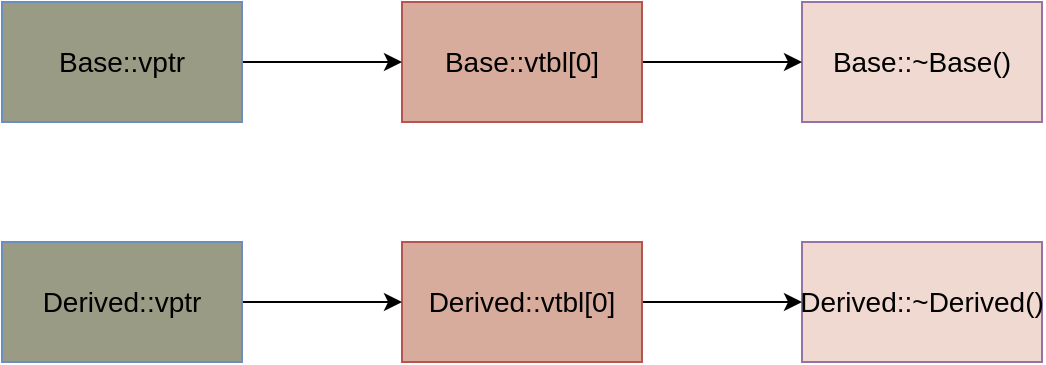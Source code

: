 <mxfile version="14.0.0" type="github" pages="3">
  <diagram id="Zqv8tzafvvCmvZJoMrQ2" name="Page-1">
    <mxGraphModel dx="813" dy="422" grid="1" gridSize="10" guides="1" tooltips="1" connect="1" arrows="1" fold="1" page="1" pageScale="1" pageWidth="827" pageHeight="1169" math="0" shadow="0">
      <root>
        <mxCell id="0" />
        <mxCell id="1" parent="0" />
        <mxCell id="StN1zPJZRJW9Vo9l14yQ-1" value="&lt;font style=&quot;font-size: 14px&quot;&gt;Base::~Base()&lt;/font&gt;" style="rounded=0;whiteSpace=wrap;html=1;strokeColor=#9673a6;fillColor=#EFD9D1;" vertex="1" parent="1">
          <mxGeometry x="680" y="100" width="120" height="60" as="geometry" />
        </mxCell>
        <mxCell id="StN1zPJZRJW9Vo9l14yQ-3" style="edgeStyle=orthogonalEdgeStyle;rounded=0;orthogonalLoop=1;jettySize=auto;html=1;exitX=1;exitY=0.5;exitDx=0;exitDy=0;" edge="1" parent="1" source="StN1zPJZRJW9Vo9l14yQ-2" target="StN1zPJZRJW9Vo9l14yQ-1">
          <mxGeometry relative="1" as="geometry" />
        </mxCell>
        <mxCell id="StN1zPJZRJW9Vo9l14yQ-2" value="&lt;font style=&quot;font-size: 14px&quot;&gt;Base::vtbl[0]&lt;/font&gt;" style="rounded=0;whiteSpace=wrap;html=1;strokeColor=#b85450;fillColor=#D8AC9C;" vertex="1" parent="1">
          <mxGeometry x="480" y="100" width="120" height="60" as="geometry" />
        </mxCell>
        <mxCell id="StN1zPJZRJW9Vo9l14yQ-5" style="edgeStyle=orthogonalEdgeStyle;rounded=0;orthogonalLoop=1;jettySize=auto;html=1;exitX=1;exitY=0.5;exitDx=0;exitDy=0;entryX=0;entryY=0.5;entryDx=0;entryDy=0;" edge="1" parent="1" source="StN1zPJZRJW9Vo9l14yQ-4" target="StN1zPJZRJW9Vo9l14yQ-2">
          <mxGeometry relative="1" as="geometry" />
        </mxCell>
        <mxCell id="StN1zPJZRJW9Vo9l14yQ-4" value="&lt;font style=&quot;font-size: 14px&quot;&gt;Base::vptr&lt;/font&gt;" style="rounded=0;whiteSpace=wrap;html=1;strokeColor=#6c8ebf;fillColor=#999B84;" vertex="1" parent="1">
          <mxGeometry x="280" y="100" width="120" height="60" as="geometry" />
        </mxCell>
        <mxCell id="StN1zPJZRJW9Vo9l14yQ-6" value="&lt;font style=&quot;font-size: 14px&quot;&gt;Derived::~Derived()&lt;/font&gt;" style="rounded=0;whiteSpace=wrap;html=1;strokeColor=#9673a6;fillColor=#EFD9D1;" vertex="1" parent="1">
          <mxGeometry x="680" y="220" width="120" height="60" as="geometry" />
        </mxCell>
        <mxCell id="StN1zPJZRJW9Vo9l14yQ-7" style="edgeStyle=orthogonalEdgeStyle;rounded=0;orthogonalLoop=1;jettySize=auto;html=1;exitX=1;exitY=0.5;exitDx=0;exitDy=0;" edge="1" parent="1" source="StN1zPJZRJW9Vo9l14yQ-8" target="StN1zPJZRJW9Vo9l14yQ-6">
          <mxGeometry relative="1" as="geometry" />
        </mxCell>
        <mxCell id="StN1zPJZRJW9Vo9l14yQ-8" value="&lt;font style=&quot;font-size: 14px&quot;&gt;Derived::vtbl[0]&lt;/font&gt;" style="rounded=0;whiteSpace=wrap;html=1;strokeColor=#b85450;fillColor=#D8AC9C;" vertex="1" parent="1">
          <mxGeometry x="480" y="220" width="120" height="60" as="geometry" />
        </mxCell>
        <mxCell id="StN1zPJZRJW9Vo9l14yQ-9" style="edgeStyle=orthogonalEdgeStyle;rounded=0;orthogonalLoop=1;jettySize=auto;html=1;exitX=1;exitY=0.5;exitDx=0;exitDy=0;entryX=0;entryY=0.5;entryDx=0;entryDy=0;" edge="1" parent="1" source="StN1zPJZRJW9Vo9l14yQ-10" target="StN1zPJZRJW9Vo9l14yQ-8">
          <mxGeometry relative="1" as="geometry" />
        </mxCell>
        <mxCell id="StN1zPJZRJW9Vo9l14yQ-10" value="&lt;font style=&quot;font-size: 14px&quot;&gt;Derived::vptr&lt;/font&gt;" style="rounded=0;whiteSpace=wrap;html=1;strokeColor=#6c8ebf;fillColor=#999B84;" vertex="1" parent="1">
          <mxGeometry x="280" y="220" width="120" height="60" as="geometry" />
        </mxCell>
      </root>
    </mxGraphModel>
  </diagram>
  <diagram id="JA-j2NJdxEJj_oxPLvaa" name="Page-2">
    <mxGraphModel dx="813" dy="422" grid="1" gridSize="10" guides="1" tooltips="1" connect="1" arrows="1" fold="1" page="1" pageScale="1" pageWidth="827" pageHeight="1169" math="0" shadow="0">
      <root>
        <mxCell id="LhX5pRitRNIjjcMl_sL--0" />
        <mxCell id="LhX5pRitRNIjjcMl_sL--1" parent="LhX5pRitRNIjjcMl_sL--0" />
        <mxCell id="LhX5pRitRNIjjcMl_sL--2" value="&lt;font style=&quot;font-size: 14px&quot;&gt;Base::~Base()&lt;/font&gt;" style="rounded=0;whiteSpace=wrap;html=1;strokeColor=#9673a6;fillColor=#EFD9D1;" vertex="1" parent="LhX5pRitRNIjjcMl_sL--1">
          <mxGeometry x="600" y="120" width="120" height="60" as="geometry" />
        </mxCell>
        <mxCell id="LhX5pRitRNIjjcMl_sL--3" style="rounded=0;orthogonalLoop=1;jettySize=auto;html=1;exitX=1;exitY=0.5;exitDx=0;exitDy=0;entryX=0;entryY=0.5;entryDx=0;entryDy=0;" edge="1" parent="LhX5pRitRNIjjcMl_sL--1" source="LhX5pRitRNIjjcMl_sL--4" target="LhX5pRitRNIjjcMl_sL--2">
          <mxGeometry relative="1" as="geometry" />
        </mxCell>
        <mxCell id="LhX5pRitRNIjjcMl_sL--4" value="&lt;font style=&quot;font-size: 14px&quot;&gt;Base::vtbl[0]&lt;/font&gt;" style="rounded=0;whiteSpace=wrap;html=1;strokeColor=#b85450;fillColor=#D8AC9C;" vertex="1" parent="LhX5pRitRNIjjcMl_sL--1">
          <mxGeometry x="400" y="140" width="120" height="40" as="geometry" />
        </mxCell>
        <mxCell id="LhX5pRitRNIjjcMl_sL--5" style="edgeStyle=orthogonalEdgeStyle;rounded=0;orthogonalLoop=1;jettySize=auto;html=1;exitX=1;exitY=0.5;exitDx=0;exitDy=0;entryX=0;entryY=0.5;entryDx=0;entryDy=0;dashed=1;" edge="1" parent="LhX5pRitRNIjjcMl_sL--1" source="LhX5pRitRNIjjcMl_sL--6" target="LhX5pRitRNIjjcMl_sL--4">
          <mxGeometry relative="1" as="geometry" />
        </mxCell>
        <mxCell id="LhX5pRitRNIjjcMl_sL--6" value="&lt;font style=&quot;font-size: 14px&quot;&gt;Base::vptr&lt;/font&gt;" style="rounded=0;whiteSpace=wrap;html=1;strokeColor=#6c8ebf;fillColor=#999B84;" vertex="1" parent="LhX5pRitRNIjjcMl_sL--1">
          <mxGeometry x="200" y="140" width="120" height="40" as="geometry" />
        </mxCell>
        <mxCell id="LhX5pRitRNIjjcMl_sL--7" value="&lt;font style=&quot;font-size: 14px&quot;&gt;Derived::~Derived()&lt;/font&gt;" style="rounded=0;whiteSpace=wrap;html=1;strokeColor=#9673a6;fillColor=#EFD9D1;" vertex="1" parent="LhX5pRitRNIjjcMl_sL--1">
          <mxGeometry x="600" y="280" width="120" height="60" as="geometry" />
        </mxCell>
        <mxCell id="LhX5pRitRNIjjcMl_sL--8" style="rounded=0;orthogonalLoop=1;jettySize=auto;html=1;exitX=1;exitY=0.5;exitDx=0;exitDy=0;entryX=0.001;entryY=0.576;entryDx=0;entryDy=0;entryPerimeter=0;" edge="1" parent="LhX5pRitRNIjjcMl_sL--1" source="LhX5pRitRNIjjcMl_sL--9" target="LhX5pRitRNIjjcMl_sL--7">
          <mxGeometry relative="1" as="geometry" />
        </mxCell>
        <mxCell id="LhX5pRitRNIjjcMl_sL--9" value="&lt;font style=&quot;font-size: 14px&quot;&gt;Derived::vtbl[0]&lt;/font&gt;" style="rounded=0;whiteSpace=wrap;html=1;strokeColor=#b85450;fillColor=#D8AC9C;" vertex="1" parent="LhX5pRitRNIjjcMl_sL--1">
          <mxGeometry x="400" y="260" width="120" height="40" as="geometry" />
        </mxCell>
        <mxCell id="LhX5pRitRNIjjcMl_sL--10" style="edgeStyle=orthogonalEdgeStyle;rounded=0;orthogonalLoop=1;jettySize=auto;html=1;exitX=1;exitY=0.5;exitDx=0;exitDy=0;entryX=0;entryY=0.5;entryDx=0;entryDy=0;dashed=1;" edge="1" parent="LhX5pRitRNIjjcMl_sL--1" source="LhX5pRitRNIjjcMl_sL--11" target="LhX5pRitRNIjjcMl_sL--9">
          <mxGeometry relative="1" as="geometry" />
        </mxCell>
        <mxCell id="LhX5pRitRNIjjcMl_sL--11" value="&lt;font style=&quot;font-size: 14px&quot;&gt;Derived::vptr&lt;/font&gt;" style="rounded=0;whiteSpace=wrap;html=1;strokeColor=#6c8ebf;fillColor=#999B84;" vertex="1" parent="LhX5pRitRNIjjcMl_sL--1">
          <mxGeometry x="200" y="260" width="120" height="40" as="geometry" />
        </mxCell>
        <mxCell id="LhX5pRitRNIjjcMl_sL--12" value="&lt;font style=&quot;font-size: 14px&quot;&gt;Base::func()&lt;/font&gt;" style="rounded=0;whiteSpace=wrap;html=1;strokeColor=#9673a6;fillColor=#EFD9D1;" vertex="1" parent="LhX5pRitRNIjjcMl_sL--1">
          <mxGeometry x="600" y="200" width="120" height="60" as="geometry" />
        </mxCell>
        <mxCell id="LhX5pRitRNIjjcMl_sL--13" style="rounded=0;orthogonalLoop=1;jettySize=auto;html=1;exitX=1;exitY=0.5;exitDx=0;exitDy=0;entryX=0;entryY=0.5;entryDx=0;entryDy=0;" edge="1" parent="LhX5pRitRNIjjcMl_sL--1" source="LhX5pRitRNIjjcMl_sL--14" target="LhX5pRitRNIjjcMl_sL--12">
          <mxGeometry relative="1" as="geometry" />
        </mxCell>
        <mxCell id="LhX5pRitRNIjjcMl_sL--14" value="&lt;font style=&quot;font-size: 14px&quot;&gt;Base::vtbl[1]&lt;/font&gt;" style="rounded=0;whiteSpace=wrap;html=1;strokeColor=#b85450;fillColor=#D8AC9C;" vertex="1" parent="LhX5pRitRNIjjcMl_sL--1">
          <mxGeometry x="400" y="180" width="120" height="40" as="geometry" />
        </mxCell>
        <mxCell id="LhX5pRitRNIjjcMl_sL--15" style="edgeStyle=none;rounded=0;orthogonalLoop=1;jettySize=auto;html=1;exitX=1;exitY=0.5;exitDx=0;exitDy=0;entryX=0;entryY=0.5;entryDx=0;entryDy=0;" edge="1" parent="LhX5pRitRNIjjcMl_sL--1" source="LhX5pRitRNIjjcMl_sL--16" target="LhX5pRitRNIjjcMl_sL--12">
          <mxGeometry relative="1" as="geometry" />
        </mxCell>
        <mxCell id="LhX5pRitRNIjjcMl_sL--16" value="&lt;font style=&quot;font-size: 14px&quot;&gt;Derived::vtbl[1]&lt;/font&gt;" style="rounded=0;whiteSpace=wrap;html=1;strokeColor=#b85450;fillColor=#D8AC9C;" vertex="1" parent="LhX5pRitRNIjjcMl_sL--1">
          <mxGeometry x="400" y="300" width="120" height="40" as="geometry" />
        </mxCell>
      </root>
    </mxGraphModel>
  </diagram>
  <diagram id="NTdDn-tzRh1TqtRavCYJ" name="Page-3">
    <mxGraphModel dx="981" dy="509" grid="1" gridSize="10" guides="1" tooltips="1" connect="1" arrows="1" fold="1" page="1" pageScale="1" pageWidth="827" pageHeight="1169" math="0" shadow="0">
      <root>
        <mxCell id="egKimdWZh21pLcqEX-mD-0" />
        <mxCell id="egKimdWZh21pLcqEX-mD-1" parent="egKimdWZh21pLcqEX-mD-0" />
        <mxCell id="Un9NKVLe6u81zPhWQ82n-0" value="&lt;span style=&quot;font-size: 14px&quot;&gt;成员函数&lt;/span&gt;" style="rounded=0;whiteSpace=wrap;html=1;strokeColor=#9673a6;fillColor=#EFD9D1;" vertex="1" parent="egKimdWZh21pLcqEX-mD-1">
          <mxGeometry x="584" y="70" width="120" height="40" as="geometry" />
        </mxCell>
        <mxCell id="Un9NKVLe6u81zPhWQ82n-1" style="rounded=0;orthogonalLoop=1;jettySize=auto;html=1;exitX=1;exitY=0.5;exitDx=0;exitDy=0;entryX=0;entryY=0.5;entryDx=0;entryDy=0;" edge="1" parent="egKimdWZh21pLcqEX-mD-1" source="Un9NKVLe6u81zPhWQ82n-12" target="Un9NKVLe6u81zPhWQ82n-0">
          <mxGeometry relative="1" as="geometry">
            <mxPoint x="504" y="89.71" as="sourcePoint" />
            <mxPoint x="574" y="89.71" as="targetPoint" />
          </mxGeometry>
        </mxCell>
        <mxCell id="Un9NKVLe6u81zPhWQ82n-3" style="edgeStyle=orthogonalEdgeStyle;rounded=0;orthogonalLoop=1;jettySize=auto;html=1;exitX=1;exitY=0.5;exitDx=0;exitDy=0;entryX=0;entryY=0.5;entryDx=0;entryDy=0;dashed=1;" edge="1" parent="egKimdWZh21pLcqEX-mD-1" source="Un9NKVLe6u81zPhWQ82n-4" target="Un9NKVLe6u81zPhWQ82n-12">
          <mxGeometry relative="1" as="geometry">
            <mxPoint x="384" y="90" as="targetPoint" />
          </mxGeometry>
        </mxCell>
        <mxCell id="Un9NKVLe6u81zPhWQ82n-4" value="&lt;font style=&quot;font-size: 14px&quot;&gt;虚表指针vptr&lt;/font&gt;" style="rounded=0;whiteSpace=wrap;html=1;strokeColor=#6c8ebf;fillColor=#999B84;" vertex="1" parent="egKimdWZh21pLcqEX-mD-1">
          <mxGeometry x="124" y="70" width="120" height="40" as="geometry" />
        </mxCell>
        <mxCell id="Un9NKVLe6u81zPhWQ82n-12" value="&lt;font style=&quot;font-size: 14px&quot;&gt;虚表vtbl&lt;/font&gt;" style="rounded=0;whiteSpace=wrap;html=1;strokeColor=#b85450;fillColor=#D8AC9C;" vertex="1" parent="egKimdWZh21pLcqEX-mD-1">
          <mxGeometry x="364" y="70" width="120" height="40" as="geometry" />
        </mxCell>
        <mxCell id="Un9NKVLe6u81zPhWQ82n-15" value="&lt;font style=&quot;font-size: 16px&quot;&gt;heap/stack&lt;/font&gt;" style="text;html=1;strokeColor=none;fillColor=none;align=center;verticalAlign=middle;whiteSpace=wrap;rounded=0;" vertex="1" parent="egKimdWZh21pLcqEX-mD-1">
          <mxGeometry x="129" y="50" width="90" height="20" as="geometry" />
        </mxCell>
        <mxCell id="Un9NKVLe6u81zPhWQ82n-16" value="&lt;span style=&quot;font-size: 14px&quot;&gt;执行构造函数时进行vptr初始化&lt;/span&gt;" style="text;html=1;strokeColor=none;fillColor=none;align=center;verticalAlign=middle;whiteSpace=wrap;rounded=0;" vertex="1" parent="egKimdWZh21pLcqEX-mD-1">
          <mxGeometry x="254" y="50" width="100" height="40" as="geometry" />
        </mxCell>
        <mxCell id="Un9NKVLe6u81zPhWQ82n-17" value="&lt;font style=&quot;font-size: 16px&quot;&gt;.rodata&lt;/font&gt;" style="text;html=1;strokeColor=none;fillColor=none;align=center;verticalAlign=middle;whiteSpace=wrap;rounded=0;" vertex="1" parent="egKimdWZh21pLcqEX-mD-1">
          <mxGeometry x="379" y="50" width="90" height="20" as="geometry" />
        </mxCell>
        <mxCell id="Un9NKVLe6u81zPhWQ82n-18" value="&lt;font style=&quot;font-size: 16px&quot;&gt;.text&lt;/font&gt;" style="text;html=1;strokeColor=none;fillColor=none;align=center;verticalAlign=middle;whiteSpace=wrap;rounded=0;" vertex="1" parent="egKimdWZh21pLcqEX-mD-1">
          <mxGeometry x="584" y="50" width="115" height="20" as="geometry" />
        </mxCell>
        <mxCell id="Un9NKVLe6u81zPhWQ82n-19" value="&lt;span style=&quot;font-size: 14px&quot;&gt;vtbl在编译期间完成初始化&lt;/span&gt;" style="text;html=1;strokeColor=none;fillColor=none;align=center;verticalAlign=middle;whiteSpace=wrap;rounded=0;" vertex="1" parent="egKimdWZh21pLcqEX-mD-1">
          <mxGeometry x="484" y="50" width="100" height="40" as="geometry" />
        </mxCell>
      </root>
    </mxGraphModel>
  </diagram>
</mxfile>
